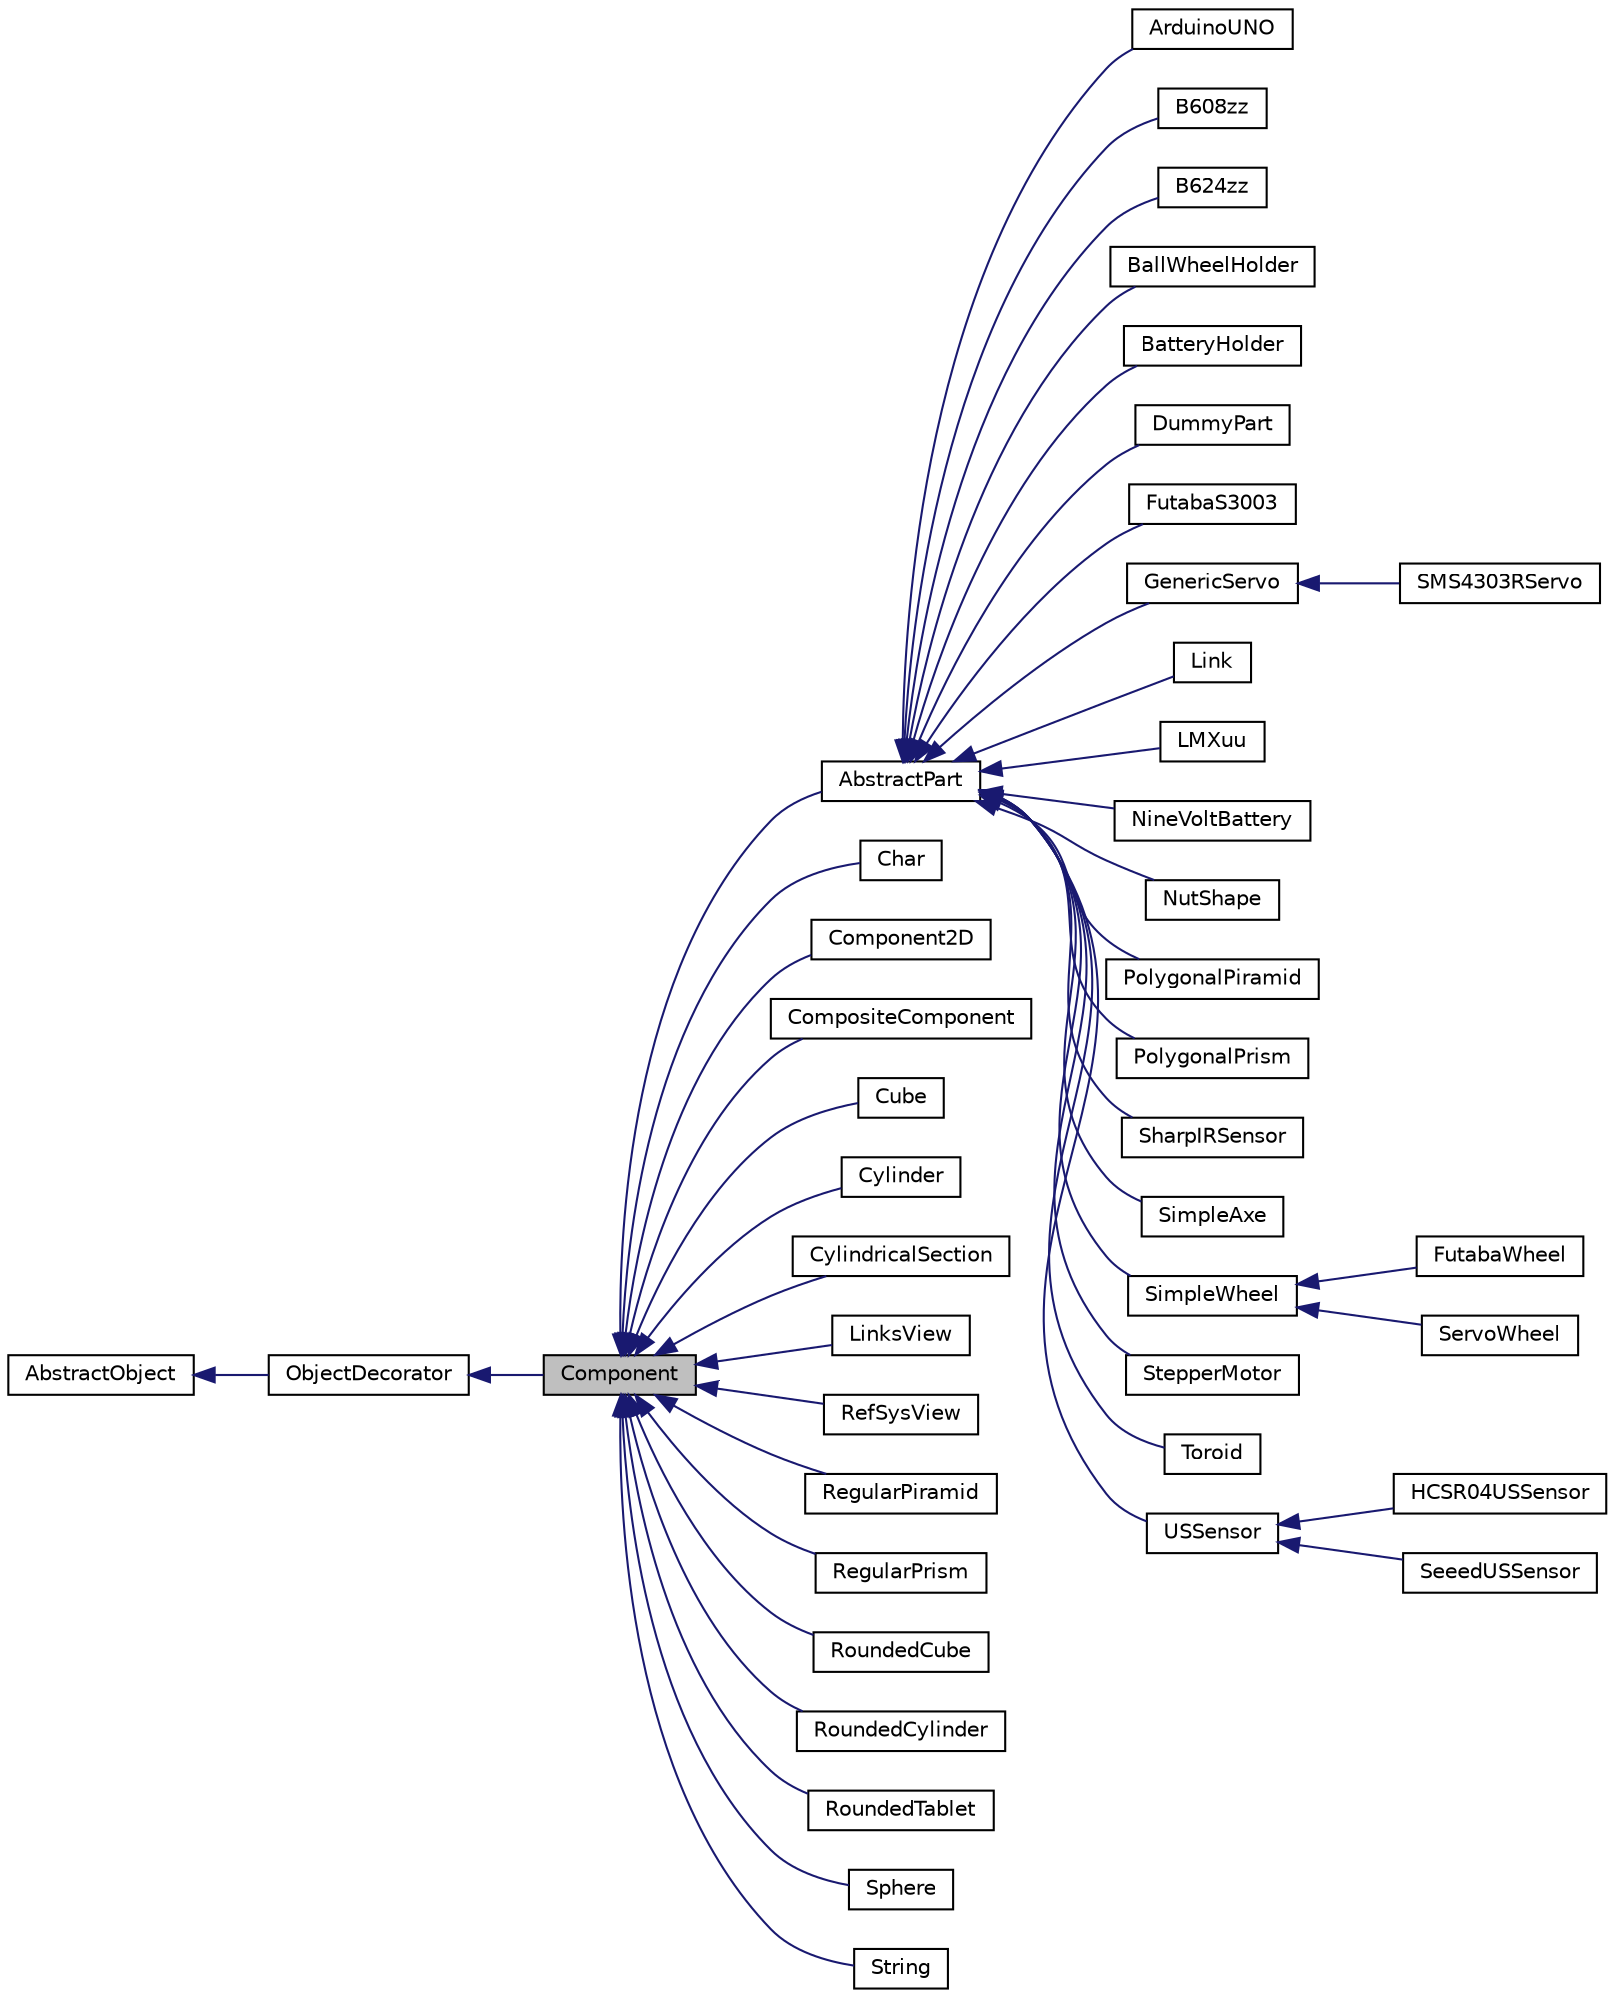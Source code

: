 digraph "Component"
{
  edge [fontname="Helvetica",fontsize="10",labelfontname="Helvetica",labelfontsize="10"];
  node [fontname="Helvetica",fontsize="10",shape=record];
  rankdir="LR";
  Node0 [label="Component",height=0.2,width=0.4,color="black", fillcolor="grey75", style="filled", fontcolor="black"];
  Node1 -> Node0 [dir="back",color="midnightblue",fontsize="10",style="solid",fontname="Helvetica"];
  Node1 [label="ObjectDecorator",height=0.2,width=0.4,color="black", fillcolor="white", style="filled",URL="$classObjectDecorator.html",tooltip="Abstract object decorator interface. "];
  Node2 -> Node1 [dir="back",color="midnightblue",fontsize="10",style="solid",fontname="Helvetica"];
  Node2 [label="AbstractObject",height=0.2,width=0.4,color="black", fillcolor="white", style="filled",URL="$classAbstractObject.html",tooltip="Abstract object interface. "];
  Node0 -> Node3 [dir="back",color="midnightblue",fontsize="10",style="solid",fontname="Helvetica"];
  Node3 [label="AbstractPart",height=0.2,width=0.4,color="black", fillcolor="white", style="filled",URL="$classAbstractPart.html",tooltip="Color decorator. "];
  Node3 -> Node4 [dir="back",color="midnightblue",fontsize="10",style="solid",fontname="Helvetica"];
  Node4 [label="ArduinoUNO",height=0.2,width=0.4,color="black", fillcolor="white", style="filled",URL="$classArduinoUNO.html",tooltip="Arduino UNO Bounding Box. "];
  Node3 -> Node5 [dir="back",color="midnightblue",fontsize="10",style="solid",fontname="Helvetica"];
  Node5 [label="B608zz",height=0.2,width=0.4,color="black", fillcolor="white", style="filled",URL="$classB608zz.html"];
  Node3 -> Node6 [dir="back",color="midnightblue",fontsize="10",style="solid",fontname="Helvetica"];
  Node6 [label="B624zz",height=0.2,width=0.4,color="black", fillcolor="white", style="filled",URL="$classB624zz.html"];
  Node3 -> Node7 [dir="back",color="midnightblue",fontsize="10",style="solid",fontname="Helvetica"];
  Node7 [label="BallWheelHolder",height=0.2,width=0.4,color="black", fillcolor="white", style="filled",URL="$classBallWheelHolder.html",tooltip="Ball Wheel Holder primitive object. "];
  Node3 -> Node8 [dir="back",color="midnightblue",fontsize="10",style="solid",fontname="Helvetica"];
  Node8 [label="BatteryHolder",height=0.2,width=0.4,color="black", fillcolor="white", style="filled",URL="$classBatteryHolder.html",tooltip="Battery holder primitive object. "];
  Node3 -> Node9 [dir="back",color="midnightblue",fontsize="10",style="solid",fontname="Helvetica"];
  Node9 [label="DummyPart",height=0.2,width=0.4,color="black", fillcolor="white", style="filled",URL="$classDummyPart.html",tooltip="DummyPart. "];
  Node3 -> Node10 [dir="back",color="midnightblue",fontsize="10",style="solid",fontname="Helvetica"];
  Node10 [label="FutabaS3003",height=0.2,width=0.4,color="black", fillcolor="white", style="filled",URL="$classFutabaS3003.html",tooltip="Futaba S3003 Bounding Box. "];
  Node3 -> Node11 [dir="back",color="midnightblue",fontsize="10",style="solid",fontname="Helvetica"];
  Node11 [label="GenericServo",height=0.2,width=0.4,color="black", fillcolor="white", style="filled",URL="$classGenericServo.html",tooltip="Generic Servo Model. "];
  Node11 -> Node12 [dir="back",color="midnightblue",fontsize="10",style="solid",fontname="Helvetica"];
  Node12 [label="SMS4303RServo",height=0.2,width=0.4,color="black", fillcolor="white", style="filled",URL="$classSMS4303RServo.html",tooltip="Generic Servo Model. "];
  Node3 -> Node13 [dir="back",color="midnightblue",fontsize="10",style="solid",fontname="Helvetica"];
  Node13 [label="Link",height=0.2,width=0.4,color="black", fillcolor="white", style="filled",URL="$classLink.html",tooltip="link primitive object "];
  Node3 -> Node14 [dir="back",color="midnightblue",fontsize="10",style="solid",fontname="Helvetica"];
  Node14 [label="LMXuu",height=0.2,width=0.4,color="black", fillcolor="white", style="filled",URL="$classLMXuu.html"];
  Node3 -> Node15 [dir="back",color="midnightblue",fontsize="10",style="solid",fontname="Helvetica"];
  Node15 [label="NineVoltBattery",height=0.2,width=0.4,color="black", fillcolor="white", style="filled",URL="$classNineVoltBattery.html",tooltip="Nine volt Battery Model. "];
  Node3 -> Node16 [dir="back",color="midnightblue",fontsize="10",style="solid",fontname="Helvetica"];
  Node16 [label="NutShape",height=0.2,width=0.4,color="black", fillcolor="white", style="filled",URL="$classNutShape.html"];
  Node3 -> Node17 [dir="back",color="midnightblue",fontsize="10",style="solid",fontname="Helvetica"];
  Node17 [label="PolygonalPiramid",height=0.2,width=0.4,color="black", fillcolor="white", style="filled",URL="$classPolygonalPiramid.html",tooltip="Polygonal base piramid primitive object. "];
  Node3 -> Node18 [dir="back",color="midnightblue",fontsize="10",style="solid",fontname="Helvetica"];
  Node18 [label="PolygonalPrism",height=0.2,width=0.4,color="black", fillcolor="white", style="filled",URL="$classPolygonalPrism.html",tooltip="Polygonal base prism primitive object. "];
  Node3 -> Node19 [dir="back",color="midnightblue",fontsize="10",style="solid",fontname="Helvetica"];
  Node19 [label="SharpIRSensor",height=0.2,width=0.4,color="black", fillcolor="white", style="filled",URL="$classSharpIRSensor.html",tooltip="Shrap IR Analogic Sensor Model. "];
  Node3 -> Node20 [dir="back",color="midnightblue",fontsize="10",style="solid",fontname="Helvetica"];
  Node20 [label="SimpleAxe",height=0.2,width=0.4,color="black", fillcolor="white", style="filled",URL="$classSimpleAxe.html",tooltip="Simple axe primitive object. "];
  Node3 -> Node21 [dir="back",color="midnightblue",fontsize="10",style="solid",fontname="Helvetica"];
  Node21 [label="SimpleWheel",height=0.2,width=0.4,color="black", fillcolor="white", style="filled",URL="$classSimpleWheel.html",tooltip="Simple wheel primitive object. "];
  Node21 -> Node22 [dir="back",color="midnightblue",fontsize="10",style="solid",fontname="Helvetica"];
  Node22 [label="FutabaWheel",height=0.2,width=0.4,color="black", fillcolor="white", style="filled",URL="$classFutabaWheel.html",tooltip="Futaba wheel primitive object. "];
  Node21 -> Node23 [dir="back",color="midnightblue",fontsize="10",style="solid",fontname="Helvetica"];
  Node23 [label="ServoWheel",height=0.2,width=0.4,color="black", fillcolor="white", style="filled",URL="$classServoWheel.html",tooltip="Servo wheel primitive object. "];
  Node3 -> Node24 [dir="back",color="midnightblue",fontsize="10",style="solid",fontname="Helvetica"];
  Node24 [label="StepperMotor",height=0.2,width=0.4,color="black", fillcolor="white", style="filled",URL="$classStepperMotor.html"];
  Node3 -> Node25 [dir="back",color="midnightblue",fontsize="10",style="solid",fontname="Helvetica"];
  Node25 [label="Toroid",height=0.2,width=0.4,color="black", fillcolor="white", style="filled",URL="$classToroid.html",tooltip="Toroid primitive object. "];
  Node3 -> Node26 [dir="back",color="midnightblue",fontsize="10",style="solid",fontname="Helvetica"];
  Node26 [label="USSensor",height=0.2,width=0.4,color="black", fillcolor="white", style="filled",URL="$classUSSensor.html",tooltip="Generic Ultrasonic Sensor Model. "];
  Node26 -> Node27 [dir="back",color="midnightblue",fontsize="10",style="solid",fontname="Helvetica"];
  Node27 [label="HCSR04USSensor",height=0.2,width=0.4,color="black", fillcolor="white", style="filled",URL="$classHCSR04USSensor.html",tooltip="Seeed Ultrasonic Sensor Model. "];
  Node26 -> Node28 [dir="back",color="midnightblue",fontsize="10",style="solid",fontname="Helvetica"];
  Node28 [label="SeeedUSSensor",height=0.2,width=0.4,color="black", fillcolor="white", style="filled",URL="$classSeeedUSSensor.html",tooltip="Seeed Ultrasonic Sensor Model. "];
  Node0 -> Node29 [dir="back",color="midnightblue",fontsize="10",style="solid",fontname="Helvetica"];
  Node29 [label="Char",height=0.2,width=0.4,color="black", fillcolor="white", style="filled",URL="$classChar.html",tooltip="Extruded Char primitive object. "];
  Node0 -> Node30 [dir="back",color="midnightblue",fontsize="10",style="solid",fontname="Helvetica"];
  Node30 [label="Component2D",height=0.2,width=0.4,color="black", fillcolor="white", style="filled",URL="$classComponent2D.html",tooltip="2D component class. "];
  Node0 -> Node31 [dir="back",color="midnightblue",fontsize="10",style="solid",fontname="Helvetica"];
  Node31 [label="CompositeComponent",height=0.2,width=0.4,color="black", fillcolor="white", style="filled",URL="$classCompositeComponent.html",tooltip="Composite component interface. "];
  Node0 -> Node32 [dir="back",color="midnightblue",fontsize="10",style="solid",fontname="Helvetica"];
  Node32 [label="Cube",height=0.2,width=0.4,color="black", fillcolor="white", style="filled",URL="$classCube.html",tooltip="Cube primitive object. "];
  Node0 -> Node33 [dir="back",color="midnightblue",fontsize="10",style="solid",fontname="Helvetica"];
  Node33 [label="Cylinder",height=0.2,width=0.4,color="black", fillcolor="white", style="filled",URL="$classCylinder.html",tooltip="Cylinder primitive object. "];
  Node0 -> Node34 [dir="back",color="midnightblue",fontsize="10",style="solid",fontname="Helvetica"];
  Node34 [label="CylindricalSection",height=0.2,width=0.4,color="black", fillcolor="white", style="filled",URL="$classCylindricalSection.html",tooltip="Regular base prism primitive object. "];
  Node0 -> Node35 [dir="back",color="midnightblue",fontsize="10",style="solid",fontname="Helvetica"];
  Node35 [label="LinksView",height=0.2,width=0.4,color="black", fillcolor="white", style="filled",URL="$classLinksView.html",tooltip="3D point primitive object "];
  Node0 -> Node36 [dir="back",color="midnightblue",fontsize="10",style="solid",fontname="Helvetica"];
  Node36 [label="RefSysView",height=0.2,width=0.4,color="black", fillcolor="white", style="filled",URL="$classRefSysView.html",tooltip="3D point primitive object "];
  Node0 -> Node37 [dir="back",color="midnightblue",fontsize="10",style="solid",fontname="Helvetica"];
  Node37 [label="RegularPiramid",height=0.2,width=0.4,color="black", fillcolor="white", style="filled",URL="$classRegularPiramid.html",tooltip="Regular base piramid primitive object. "];
  Node0 -> Node38 [dir="back",color="midnightblue",fontsize="10",style="solid",fontname="Helvetica"];
  Node38 [label="RegularPrism",height=0.2,width=0.4,color="black", fillcolor="white", style="filled",URL="$classRegularPrism.html",tooltip="Regular base prism primitive object. "];
  Node0 -> Node39 [dir="back",color="midnightblue",fontsize="10",style="solid",fontname="Helvetica"];
  Node39 [label="RoundedCube",height=0.2,width=0.4,color="black", fillcolor="white", style="filled",URL="$classRoundedCube.html",tooltip="Rounded cube primitive object. "];
  Node0 -> Node40 [dir="back",color="midnightblue",fontsize="10",style="solid",fontname="Helvetica"];
  Node40 [label="RoundedCylinder",height=0.2,width=0.4,color="black", fillcolor="white", style="filled",URL="$classRoundedCylinder.html",tooltip="Rounded cylinder primitive object. "];
  Node0 -> Node41 [dir="back",color="midnightblue",fontsize="10",style="solid",fontname="Helvetica"];
  Node41 [label="RoundedTablet",height=0.2,width=0.4,color="black", fillcolor="white", style="filled",URL="$classRoundedTablet.html",tooltip="Rounded tablet primitive object. "];
  Node0 -> Node42 [dir="back",color="midnightblue",fontsize="10",style="solid",fontname="Helvetica"];
  Node42 [label="Sphere",height=0.2,width=0.4,color="black", fillcolor="white", style="filled",URL="$classSphere.html",tooltip="Sphere primitive object. "];
  Node0 -> Node43 [dir="back",color="midnightblue",fontsize="10",style="solid",fontname="Helvetica"];
  Node43 [label="String",height=0.2,width=0.4,color="black", fillcolor="white", style="filled",URL="$classString.html",tooltip="Extruded Char primitive object. "];
}
